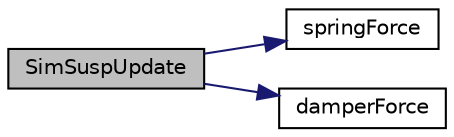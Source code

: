 digraph "SimSuspUpdate"
{
  edge [fontname="Helvetica",fontsize="10",labelfontname="Helvetica",labelfontsize="10"];
  node [fontname="Helvetica",fontsize="10",shape=record];
  rankdir="LR";
  Node1 [label="SimSuspUpdate",height=0.2,width=0.4,color="black", fillcolor="grey75", style="filled", fontcolor="black"];
  Node1 -> Node2 [color="midnightblue",fontsize="10",style="solid",fontname="Helvetica"];
  Node2 [label="springForce",height=0.2,width=0.4,color="black", fillcolor="white", style="filled",URL="$susp_8cpp.html#a9e97f4a8484369fcc4398ea71278895f"];
  Node1 -> Node3 [color="midnightblue",fontsize="10",style="solid",fontname="Helvetica"];
  Node3 [label="damperForce",height=0.2,width=0.4,color="black", fillcolor="white", style="filled",URL="$susp_8cpp.html#a45a9407d5b98a8dcfb43c4e5e57543e5"];
}
